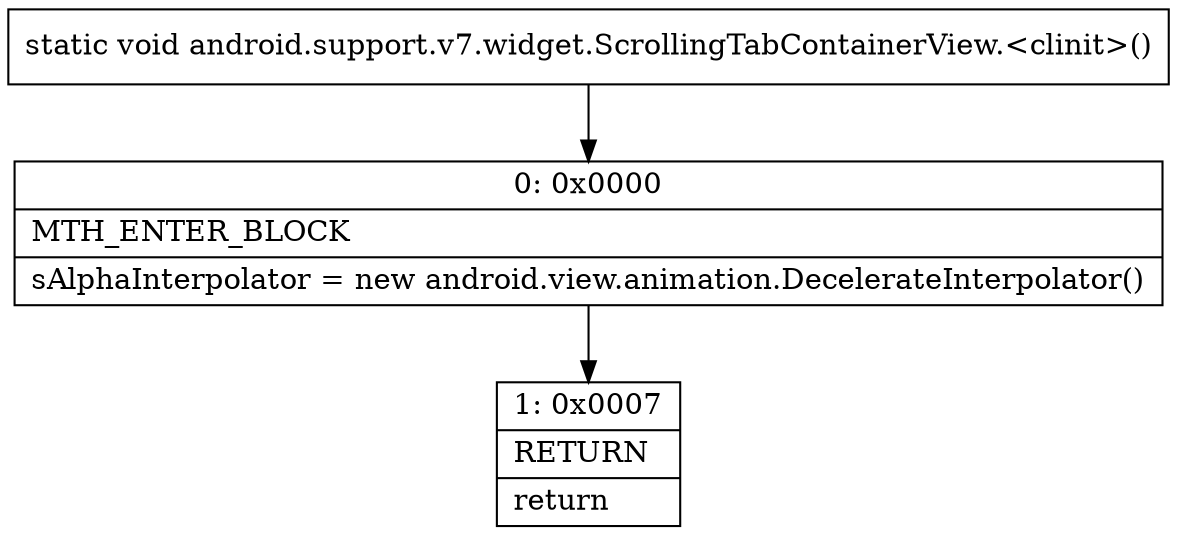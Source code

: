 digraph "CFG forandroid.support.v7.widget.ScrollingTabContainerView.\<clinit\>()V" {
Node_0 [shape=record,label="{0\:\ 0x0000|MTH_ENTER_BLOCK\l|sAlphaInterpolator = new android.view.animation.DecelerateInterpolator()\l}"];
Node_1 [shape=record,label="{1\:\ 0x0007|RETURN\l|return\l}"];
MethodNode[shape=record,label="{static void android.support.v7.widget.ScrollingTabContainerView.\<clinit\>() }"];
MethodNode -> Node_0;
Node_0 -> Node_1;
}

